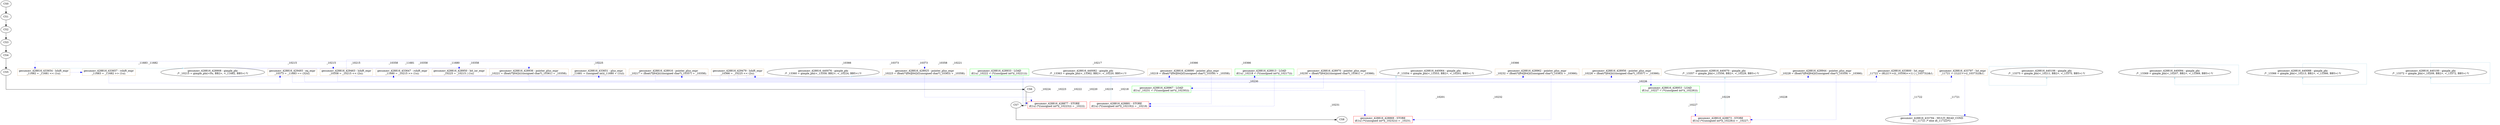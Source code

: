digraph G {
//Scheduling solution
splines=ortho;
//Control Step: 0
CS0 [style=plaintext]
{rank=same; CS0  ;}
//Control Step: 1
CS1 [style=plaintext]
{rank=same; CS1  ;}
//Control Step: 2
CS2 [style=plaintext]
{rank=same; CS2  ;}
//Control Step: 3
CS3 [style=plaintext]
{rank=same; CS3  ;}
//Control Step: 4
CS4 [style=plaintext]
{rank=same; CS4  ;}
//Control Step: 5
CS5 [style=plaintext]
{rank=same; CS5 69 71 40 47 58 43 70 73 59 61 54 51 57 49 30 72 45 41 53 65 63 42 48 44 68 46 67 55 50  ;}
//Control Step: 6
CS6 [style=plaintext]
{rank=same; CS6 64 60  ;}
//Control Step: 7
CS7 [style=plaintext]
{rank=same; CS7 56 52  ;}
//Control Step: 8
CS8 [style=plaintext]
{rank=same; CS8 66 62 74  ;}
CS0 -> CS1;
CS1 -> CS2;
CS2 -> CS3;
CS3 -> CS4;
CS4 -> CS5;
CS5 -> CS6;
CS6 -> CS7;
CS7 -> CS8;
CS5 -> 69 [style=invis weight=1000 color=dimgrey];
CS6 -> 64 [style=invis weight=1000 color=dimgrey];
CS7 -> 56 [style=invis weight=1000 color=dimgrey];
CS8 -> 66 [style=invis weight=1000 color=dimgrey];
30[shape=ellipse,label="gesummv_428816_428908 - gimple_phi\n/* _10215 = gimple_phi(<0u, BB2>, <_11682, BB5>) */\n"];
40[shape=ellipse,label="gesummv_428816_440064 - gimple_phi\n/* _13354 = gimple_phi(<_13353, BB2>, <_10201, BB5>) */\n"];
41[shape=ellipse,label="gesummv_428816_440070 - gimple_phi\n/* _13357 = gimple_phi(<_13356, BB2>, <_10229, BB5>) */\n"];
42[shape=ellipse,label="gesummv_428816_440076 - gimple_phi\n/* _13360 = gimple_phi(<_13359, BB2>, <_10224, BB5>) */\n"];
43[shape=ellipse,label="gesummv_428816_440082 - gimple_phi\n/* _13363 = gimple_phi(<_13362, BB2>, <_10220, BB5>) */\n"];
44[shape=ellipse,label="gesummv_428816_440088 - gimple_phi\n/* _13366 = gimple_phi(<_10213, BB2>, <_13366, BB5>) */\n"];
45[shape=ellipse,label="gesummv_428816_440094 - gimple_phi\n/* _13369 = gimple_phi(<_10207, BB2>, <_13369, BB5>) */\n"];
46[shape=ellipse,label="gesummv_428816_440100 - gimple_phi\n/* _13372 = gimple_phi(<_10209, BB2>, <_13372, BB5>) */\n"];
47[shape=ellipse,label="gesummv_428816_440106 - gimple_phi\n/* _13375 = gimple_phi(<_10211, BB2>, <_13375, BB5>) */\n"];
48[color=burlywood,shape=box,label="gesummv_428816_429463 - lshift_expr\n_10358 = _10215 << (2u);\n"];
49[color=burlywood,shape=box,label="gesummv_428816_428916 - pointer_plus_expr\n_10217 = (float(*)[64])(((unsigned char*)_10357) + _10358);\n"];
50[color=green,shape=box,label="gesummv_428816_428913 - LOAD\nif(1u) _10218 = (*((unsigned int*)(_10217)));\n"];
51[color=burlywood,shape=box,label="gesummv_428816_428890 - pointer_plus_expr\n_10219 = (float(*)[64][64])(((unsigned char*)_10359) + _10358);\n"];
52[color=red,shape=box,label="gesummv_428816_428881 - STORE\nif(1u) (*((unsigned int*)(_10219))) = _10218;\n"];
53[color=burlywood,shape=box,label="gesummv_428816_428936 - pointer_plus_expr\n_10221 = (float(*)[64])(((unsigned char*)_10361) + _10358);\n"];
54[color=green,shape=box,label="gesummv_428816_428933 - LOAD\nif(1u) _10222 = (*((unsigned int*)(_10221)));\n"];
55[color=burlywood,shape=box,label="gesummv_428816_428925 - pointer_plus_expr\n_10223 = (float(*)[64][64])(((unsigned char*)_10363) + _10358);\n"];
56[color=red,shape=box,label="gesummv_428816_428877 - STORE\nif(1u) (*((unsigned int*)(_10223))) = _10222;\n"];
57[color=burlywood,shape=box,label="gesummv_428816_428950 - bit_ior_expr\n_10225 = _10215 | (1u);\n"];
58[color=burlywood,shape=box,label="gesummv_428816_429479 - lshift_expr\n_10366 = _10225 << (2u);\n"];
59[color=burlywood,shape=box,label="gesummv_428816_428956 - pointer_plus_expr\n_10226 = (float(*)[64])(((unsigned char*)_10357) + _10366);\n"];
60[color=green,shape=box,label="gesummv_428816_428953 - LOAD\nif(1u) _10227 = (*((unsigned int*)(_10226)));\n"];
61[color=burlywood,shape=box,label="gesummv_428816_428944 - pointer_plus_expr\n_10228 = (float(*)[64][64])(((unsigned char*)_10359) + _10366);\n"];
62[color=red,shape=box,label="gesummv_428816_428873 - STORE\nif(1u) (*((unsigned int*)(_10228))) = _10227;\n"];
63[color=burlywood,shape=box,label="gesummv_428816_428970 - pointer_plus_expr\n_10230 = (float(*)[64])(((unsigned char*)_10361) + _10366);\n"];
64[color=green,shape=box,label="gesummv_428816_428967 - LOAD\nif(1u) _10231 = (*((unsigned int*)(_10230)));\n"];
65[color=burlywood,shape=box,label="gesummv_428816_428962 - pointer_plus_expr\n_10232 = (float(*)[64][64])(((unsigned char*)_10363) + _10366);\n"];
66[color=red,shape=box,label="gesummv_428816_428869 - STORE\nif(1u) (*((unsigned int*)(_10232))) = _10231;\n"];
67[color=burlywood,shape=box,label="gesummv_428816_433647 - rshift_expr\n_11680 = _10215 >> (1u);\n"];
68[color=burlywood,shape=box,label="gesummv_428816_433651 - plus_expr\n_11681 = (unsigned int)(_11680 + (1u));\n"];
69[color=burlywood,shape=box,label="gesummv_428816_433654 - lshift_expr\n_11682 = _11681 << (1u);\n"];
70[color=burlywood,shape=box,label="gesummv_428816_433657 - rshift_expr\n_11683 = _11682 >> (1u);\n"];
71[color=burlywood,shape=box,label="gesummv_428816_429493 - eq_expr\n_10373 = _11683 == (32u);\n"];
72[color=burlywood,shape=box,label="gesummv_428816_433797 - lut_expr\n_11721 = (1LLU>>((_10373)))&1;\n"];
73[color=burlywood,shape=box,label="gesummv_428816_433800 - lut_expr\n_11722 = (8LLU>>(((_10356)<<1) | (_10373)))&1;\n"];
74[shape=ellipse,label="gesummv_428816_433794 - MULTI_READ_COND\nif (_11721 /* else if(_11722)*/)\n"];
48->49 [color=blue, style=dotted,label="_10358"];
49->50 [color=blue, style=dotted,label="_10217"];
51->52 [color=blue, style=dotted,label="_10219"];
53->54 [color=blue, style=dotted,label="_10221"];
55->56 [color=blue, style=dotted,label="_10223"];
57->58 [color=blue, style=dotted,label="_10225"];
58->59 [color=blue, style=dotted,label="_10366"];
59->60 [color=blue, style=dotted,label="_10226"];
61->62 [color=blue, style=dotted,label="_10228"];
63->64 [color=blue, style=dotted,label="_10230"];
65->66 [color=blue, style=dotted,label="_10232"];
67->68 [color=blue, style=dotted,label="_11680"];
68->69 [color=blue, style=dotted,label="_11681"];
69->70 [color=blue, style=dotted,label="_11682"];
70->71 [color=blue, style=dotted,label="_11683"];
71->72 [color=blue, style=dotted,label="_10373"];
73->74 [color=blue, style=dotted,label="_11722"];
69->30 [color=lightblue,label="_11682"];
30->48 [color=blue, style=dotted,label="_10215"];
48->51 [color=blue, style=dotted,label="_10358"];
50->52 [color=blue, style=dotted,label="_10218"];
48->53 [color=blue, style=dotted,label="_10358"];
48->55 [color=blue, style=dotted,label="_10358"];
54->56 [color=blue, style=dotted,label="_10222"];
30->57 [color=blue, style=dotted,label="_10215"];
58->61 [color=blue, style=dotted,label="_10366"];
60->62 [color=blue, style=dotted,label="_10227"];
58->63 [color=blue, style=dotted,label="_10366"];
58->65 [color=blue, style=dotted,label="_10366"];
64->66 [color=blue, style=dotted,label="_10231"];
30->67 [color=blue, style=dotted,label="_10215"];
71->73 [color=blue, style=dotted,label="_10373"];
72->74 [color=blue, style=dotted,label="_11721"];
66->40 [color=lightblue,label="_10201"];
62->41 [color=lightblue,label="_10229"];
56->42 [color=lightblue,label="_10224"];
52->43 [color=lightblue,label="_10220"];
44->44 [color=lightblue,label="_13366"];
45->45 [color=lightblue,label="_13369"];
46->46 [color=lightblue,label="_13372"];
47->47 [color=lightblue,label="_13375"];
}
